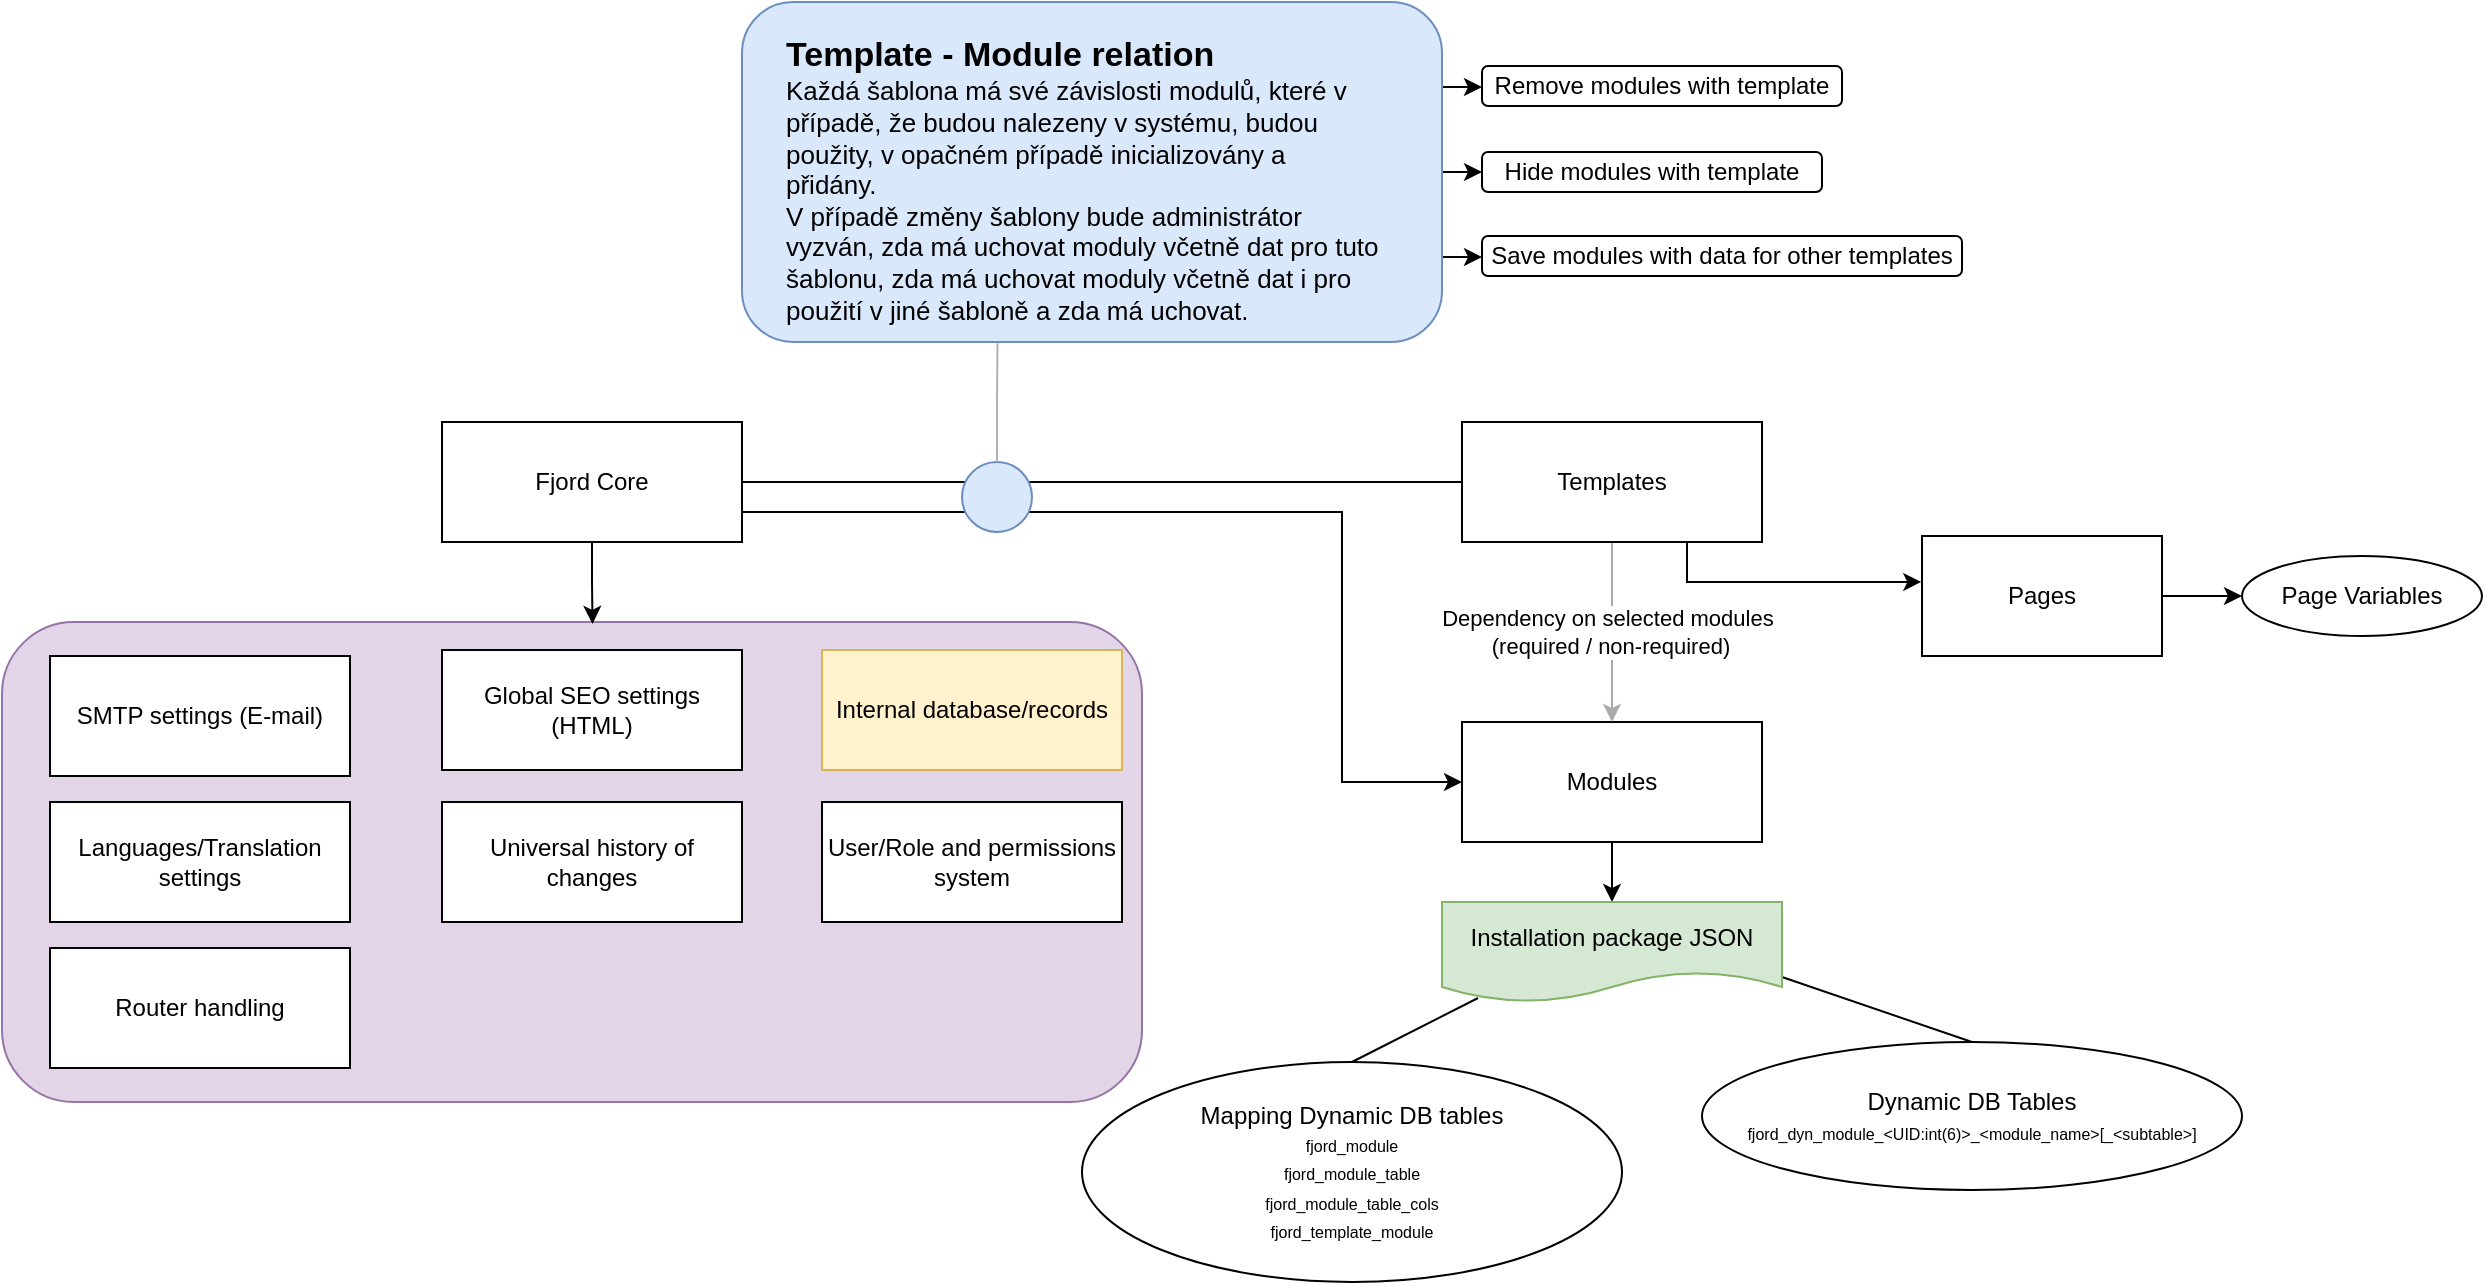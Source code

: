 <mxfile version="20.5.3" type="embed"><diagram name="Page-1" id="j7pu5VYT8EIY-qGSwvqw"><mxGraphModel dx="1047" dy="743" grid="1" gridSize="10" guides="1" tooltips="1" connect="1" arrows="1" fold="1" page="1" pageScale="1" pageWidth="40000" pageHeight="40000" math="0" shadow="0"><root><mxCell id="0"/><mxCell id="1" parent="0"/><mxCell id="dNaL2BbDveIoPymKybpT-54" value="" style="rounded=1;whiteSpace=wrap;html=1;fillColor=#e1d5e7;strokeColor=#9673a6;" parent="1" vertex="1"><mxGeometry x="80" y="550" width="570" height="240" as="geometry"/></mxCell><mxCell id="dNaL2BbDveIoPymKybpT-6" style="edgeStyle=orthogonalEdgeStyle;rounded=0;orthogonalLoop=1;jettySize=auto;html=1;exitX=1;exitY=0.5;exitDx=0;exitDy=0;entryX=0;entryY=0.5;entryDx=0;entryDy=0;endArrow=none;endFill=0;" parent="1" source="dNaL2BbDveIoPymKybpT-1" target="dNaL2BbDveIoPymKybpT-4" edge="1"><mxGeometry relative="1" as="geometry"/></mxCell><mxCell id="dNaL2BbDveIoPymKybpT-28" style="edgeStyle=orthogonalEdgeStyle;rounded=0;orthogonalLoop=1;jettySize=auto;html=1;exitX=1;exitY=0.75;exitDx=0;exitDy=0;entryX=0;entryY=0.5;entryDx=0;entryDy=0;" parent="1" source="dNaL2BbDveIoPymKybpT-1" target="dNaL2BbDveIoPymKybpT-3" edge="1"><mxGeometry relative="1" as="geometry"><Array as="points"><mxPoint x="750" y="495"/><mxPoint x="750" y="630"/></Array></mxGeometry></mxCell><mxCell id="dNaL2BbDveIoPymKybpT-1" value="Fjord Core" style="rounded=0;whiteSpace=wrap;html=1;" parent="1" vertex="1"><mxGeometry x="300" y="450" width="150" height="60" as="geometry"/></mxCell><mxCell id="dNaL2BbDveIoPymKybpT-94" style="edgeStyle=orthogonalEdgeStyle;rounded=0;orthogonalLoop=1;jettySize=auto;html=1;exitX=0.5;exitY=1;exitDx=0;exitDy=0;entryX=0.5;entryY=0;entryDx=0;entryDy=0;" parent="1" source="dNaL2BbDveIoPymKybpT-3" target="dNaL2BbDveIoPymKybpT-90" edge="1"><mxGeometry relative="1" as="geometry"/></mxCell><mxCell id="dNaL2BbDveIoPymKybpT-3" value="Modules" style="rounded=0;whiteSpace=wrap;html=1;" parent="1" vertex="1"><mxGeometry x="810" y="600" width="150" height="60" as="geometry"/></mxCell><mxCell id="dNaL2BbDveIoPymKybpT-5" style="edgeStyle=orthogonalEdgeStyle;rounded=0;orthogonalLoop=1;jettySize=auto;html=1;exitX=0.5;exitY=1;exitDx=0;exitDy=0;entryX=0.5;entryY=0;entryDx=0;entryDy=0;fillColor=#f5f5f5;strokeColor=#ababab;" parent="1" source="dNaL2BbDveIoPymKybpT-4" target="dNaL2BbDveIoPymKybpT-3" edge="1"><mxGeometry relative="1" as="geometry"/></mxCell><mxCell id="dNaL2BbDveIoPymKybpT-72" value="Dependency on selected modules&amp;nbsp;&lt;br&gt;(required / non-required)" style="edgeLabel;html=1;align=center;verticalAlign=middle;resizable=0;points=[];" parent="dNaL2BbDveIoPymKybpT-5" vertex="1" connectable="0"><mxGeometry x="-0.33" y="1" relative="1" as="geometry"><mxPoint x="-2" y="15" as="offset"/></mxGeometry></mxCell><mxCell id="dNaL2BbDveIoPymKybpT-4" value="Templates" style="rounded=0;whiteSpace=wrap;html=1;" parent="1" vertex="1"><mxGeometry x="810" y="450" width="150" height="60" as="geometry"/></mxCell><mxCell id="dNaL2BbDveIoPymKybpT-15" value="SMTP settings (E-mail)" style="rounded=0;whiteSpace=wrap;html=1;" parent="1" vertex="1"><mxGeometry x="104" y="567" width="150" height="60" as="geometry"/></mxCell><mxCell id="dNaL2BbDveIoPymKybpT-16" value="Global SEO settings&lt;br&gt;(HTML)" style="rounded=0;whiteSpace=wrap;html=1;" parent="1" vertex="1"><mxGeometry x="300" y="564" width="150" height="60" as="geometry"/></mxCell><mxCell id="dNaL2BbDveIoPymKybpT-19" value="Internal database/records" style="rounded=0;whiteSpace=wrap;html=1;fillColor=#fff2cc;strokeColor=#d6b656;" parent="1" vertex="1"><mxGeometry x="490" y="564" width="150" height="60" as="geometry"/></mxCell><mxCell id="dNaL2BbDveIoPymKybpT-22" value="Languages/Translation settings" style="rounded=0;whiteSpace=wrap;html=1;" parent="1" vertex="1"><mxGeometry x="104" y="640" width="150" height="60" as="geometry"/></mxCell><mxCell id="dNaL2BbDveIoPymKybpT-25" value="User/Role and permissions system" style="rounded=0;whiteSpace=wrap;html=1;" parent="1" vertex="1"><mxGeometry x="490" y="640" width="150" height="60" as="geometry"/></mxCell><mxCell id="dNaL2BbDveIoPymKybpT-63" style="edgeStyle=orthogonalEdgeStyle;rounded=0;orthogonalLoop=1;jettySize=auto;html=1;exitX=1;exitY=0.75;exitDx=0;exitDy=0;entryX=0;entryY=0.5;entryDx=0;entryDy=0;" parent="1" source="dNaL2BbDveIoPymKybpT-40" target="dNaL2BbDveIoPymKybpT-58" edge="1"><mxGeometry relative="1" as="geometry"/></mxCell><mxCell id="dNaL2BbDveIoPymKybpT-67" style="edgeStyle=orthogonalEdgeStyle;rounded=0;orthogonalLoop=1;jettySize=auto;html=1;exitX=1;exitY=0.5;exitDx=0;exitDy=0;entryX=0;entryY=0.5;entryDx=0;entryDy=0;" parent="1" source="dNaL2BbDveIoPymKybpT-40" target="dNaL2BbDveIoPymKybpT-59" edge="1"><mxGeometry relative="1" as="geometry"/></mxCell><mxCell id="dNaL2BbDveIoPymKybpT-69" style="edgeStyle=orthogonalEdgeStyle;rounded=0;orthogonalLoop=1;jettySize=auto;html=1;exitX=1;exitY=0.25;exitDx=0;exitDy=0;entryX=0;entryY=0.5;entryDx=0;entryDy=0;" parent="1" source="dNaL2BbDveIoPymKybpT-40" target="dNaL2BbDveIoPymKybpT-60" edge="1"><mxGeometry relative="1" as="geometry"/></mxCell><mxCell id="dNaL2BbDveIoPymKybpT-40" value="" style="rounded=1;whiteSpace=wrap;html=1;fillColor=#dae8fc;strokeColor=#6c8ebf;align=left;" parent="1" vertex="1"><mxGeometry x="450" y="240" width="350" height="170" as="geometry"/></mxCell><mxCell id="dNaL2BbDveIoPymKybpT-41" value="&lt;font style=&quot;&quot;&gt;&lt;b style=&quot;font-size: 17px;&quot;&gt;Template - Module relation&lt;/b&gt;&lt;br&gt;&lt;span style=&quot;font-size: 13px;&quot;&gt;Každá šablona má své závislosti modulů, které v případě, že budou nalezeny v systému, budou použity, v opačném případě inicializovány a přidány. &lt;br&gt;V případě změny šablony bude administrátor vyzván, zda má uchovat moduly včetně dat pro tuto šablonu, zda má uchovat moduly včetně dat i pro použití v jiné šabloně a zda má uchovat.&lt;/span&gt;&lt;br&gt;&lt;/font&gt;" style="text;strokeColor=none;align=left;fillColor=none;html=1;verticalAlign=top;whiteSpace=wrap;rounded=0;" parent="1" vertex="1"><mxGeometry x="470" y="250" width="300" height="150" as="geometry"/></mxCell><mxCell id="dNaL2BbDveIoPymKybpT-42" value="Universal history of changes" style="rounded=0;whiteSpace=wrap;html=1;" parent="1" vertex="1"><mxGeometry x="300" y="640" width="150" height="60" as="geometry"/></mxCell><mxCell id="dNaL2BbDveIoPymKybpT-45" value="" style="ellipse;whiteSpace=wrap;html=1;aspect=fixed;fillColor=#dae8fc;strokeColor=#6c8ebf;" parent="1" vertex="1"><mxGeometry x="560" y="470" width="35" height="35" as="geometry"/></mxCell><mxCell id="dNaL2BbDveIoPymKybpT-55" style="edgeStyle=orthogonalEdgeStyle;rounded=0;orthogonalLoop=1;jettySize=auto;html=1;exitX=0.5;exitY=1;exitDx=0;exitDy=0;entryX=0.518;entryY=0.004;entryDx=0;entryDy=0;entryPerimeter=0;" parent="1" source="dNaL2BbDveIoPymKybpT-1" target="dNaL2BbDveIoPymKybpT-54" edge="1"><mxGeometry relative="1" as="geometry"/></mxCell><mxCell id="dNaL2BbDveIoPymKybpT-56" style="edgeStyle=orthogonalEdgeStyle;orthogonalLoop=1;jettySize=auto;html=1;exitX=0.5;exitY=0;exitDx=0;exitDy=0;entryX=0.365;entryY=1.004;entryDx=0;entryDy=0;entryPerimeter=0;endArrow=none;endFill=0;strokeColor=#B0B0B0;rounded=0;" parent="1" source="dNaL2BbDveIoPymKybpT-45" target="dNaL2BbDveIoPymKybpT-40" edge="1"><mxGeometry relative="1" as="geometry"/></mxCell><mxCell id="dNaL2BbDveIoPymKybpT-58" value="Save modules with data for other templates" style="rounded=1;whiteSpace=wrap;html=1;" parent="1" vertex="1"><mxGeometry x="820" y="357" width="240" height="20" as="geometry"/></mxCell><mxCell id="dNaL2BbDveIoPymKybpT-59" value="Hide modules with template" style="rounded=1;whiteSpace=wrap;html=1;" parent="1" vertex="1"><mxGeometry x="820" y="315" width="170" height="20" as="geometry"/></mxCell><mxCell id="dNaL2BbDveIoPymKybpT-60" value="Remove modules with template" style="rounded=1;whiteSpace=wrap;html=1;" parent="1" vertex="1"><mxGeometry x="820" y="272" width="180" height="20" as="geometry"/></mxCell><mxCell id="dNaL2BbDveIoPymKybpT-93" style="edgeStyle=orthogonalEdgeStyle;rounded=0;orthogonalLoop=1;jettySize=auto;html=1;exitX=1;exitY=0.5;exitDx=0;exitDy=0;entryX=0;entryY=0.5;entryDx=0;entryDy=0;" parent="1" source="dNaL2BbDveIoPymKybpT-74" target="dNaL2BbDveIoPymKybpT-78" edge="1"><mxGeometry relative="1" as="geometry"/></mxCell><mxCell id="dNaL2BbDveIoPymKybpT-74" value="Pages" style="rounded=0;whiteSpace=wrap;html=1;" parent="1" vertex="1"><mxGeometry x="1040" y="507" width="120" height="60" as="geometry"/></mxCell><mxCell id="dNaL2BbDveIoPymKybpT-76" style="edgeStyle=orthogonalEdgeStyle;rounded=0;orthogonalLoop=1;jettySize=auto;html=1;exitX=0.75;exitY=1;exitDx=0;exitDy=0;entryX=-0.003;entryY=0.383;entryDx=0;entryDy=0;entryPerimeter=0;" parent="1" source="dNaL2BbDveIoPymKybpT-4" target="dNaL2BbDveIoPymKybpT-74" edge="1"><mxGeometry relative="1" as="geometry"/></mxCell><mxCell id="dNaL2BbDveIoPymKybpT-78" value="Page Variables" style="ellipse;whiteSpace=wrap;html=1;" parent="1" vertex="1"><mxGeometry x="1200" y="517" width="120" height="40" as="geometry"/></mxCell><mxCell id="dNaL2BbDveIoPymKybpT-96" style="edgeStyle=none;rounded=0;orthogonalLoop=1;jettySize=auto;html=1;exitX=0.5;exitY=0;exitDx=0;exitDy=0;entryX=1;entryY=0.75;entryDx=0;entryDy=0;endArrow=none;endFill=0;" parent="1" source="dNaL2BbDveIoPymKybpT-85" target="dNaL2BbDveIoPymKybpT-90" edge="1"><mxGeometry relative="1" as="geometry"/></mxCell><mxCell id="dNaL2BbDveIoPymKybpT-85" value="Dynamic DB Tables&lt;br&gt;&lt;font style=&quot;font-size: 8px;&quot;&gt;fjord_dyn_module_&amp;lt;UID:int(6)&amp;gt;_&amp;lt;module_name&amp;gt;[_&amp;lt;subtable&amp;gt;]&lt;/font&gt;" style="ellipse;whiteSpace=wrap;html=1;" parent="1" vertex="1"><mxGeometry x="930" y="760" width="270" height="74" as="geometry"/></mxCell><mxCell id="dNaL2BbDveIoPymKybpT-87" value="Mapping Dynamic DB tables&lt;br&gt;&lt;font style=&quot;font-size: 8px;&quot;&gt;fjord_module&lt;br&gt;fjord_module_table&lt;br&gt;fjord_module_table_cols&lt;br&gt;fjord_template_module&lt;br&gt;&lt;/font&gt;" style="ellipse;whiteSpace=wrap;html=1;" parent="1" vertex="1"><mxGeometry x="620" y="770" width="270" height="110" as="geometry"/></mxCell><mxCell id="dNaL2BbDveIoPymKybpT-90" value="Installation package JSON" style="shape=document;whiteSpace=wrap;html=1;boundedLbl=1;fillColor=#d5e8d4;strokeColor=#82b366;" parent="1" vertex="1"><mxGeometry x="800" y="690" width="170" height="50" as="geometry"/></mxCell><mxCell id="dNaL2BbDveIoPymKybpT-95" style="edgeStyle=none;rounded=0;orthogonalLoop=1;jettySize=auto;html=1;exitX=0.5;exitY=0;exitDx=0;exitDy=0;entryX=0.106;entryY=0.96;entryDx=0;entryDy=0;entryPerimeter=0;endArrow=none;endFill=0;" parent="1" source="dNaL2BbDveIoPymKybpT-87" target="dNaL2BbDveIoPymKybpT-90" edge="1"><mxGeometry relative="1" as="geometry"/></mxCell><mxCell id="57Cn-b5_tWiuDMf0Bqyi-1" value="Router handling" style="rounded=0;whiteSpace=wrap;html=1;" parent="1" vertex="1"><mxGeometry x="104" y="713" width="150" height="60" as="geometry"/></mxCell></root></mxGraphModel></diagram></mxfile>